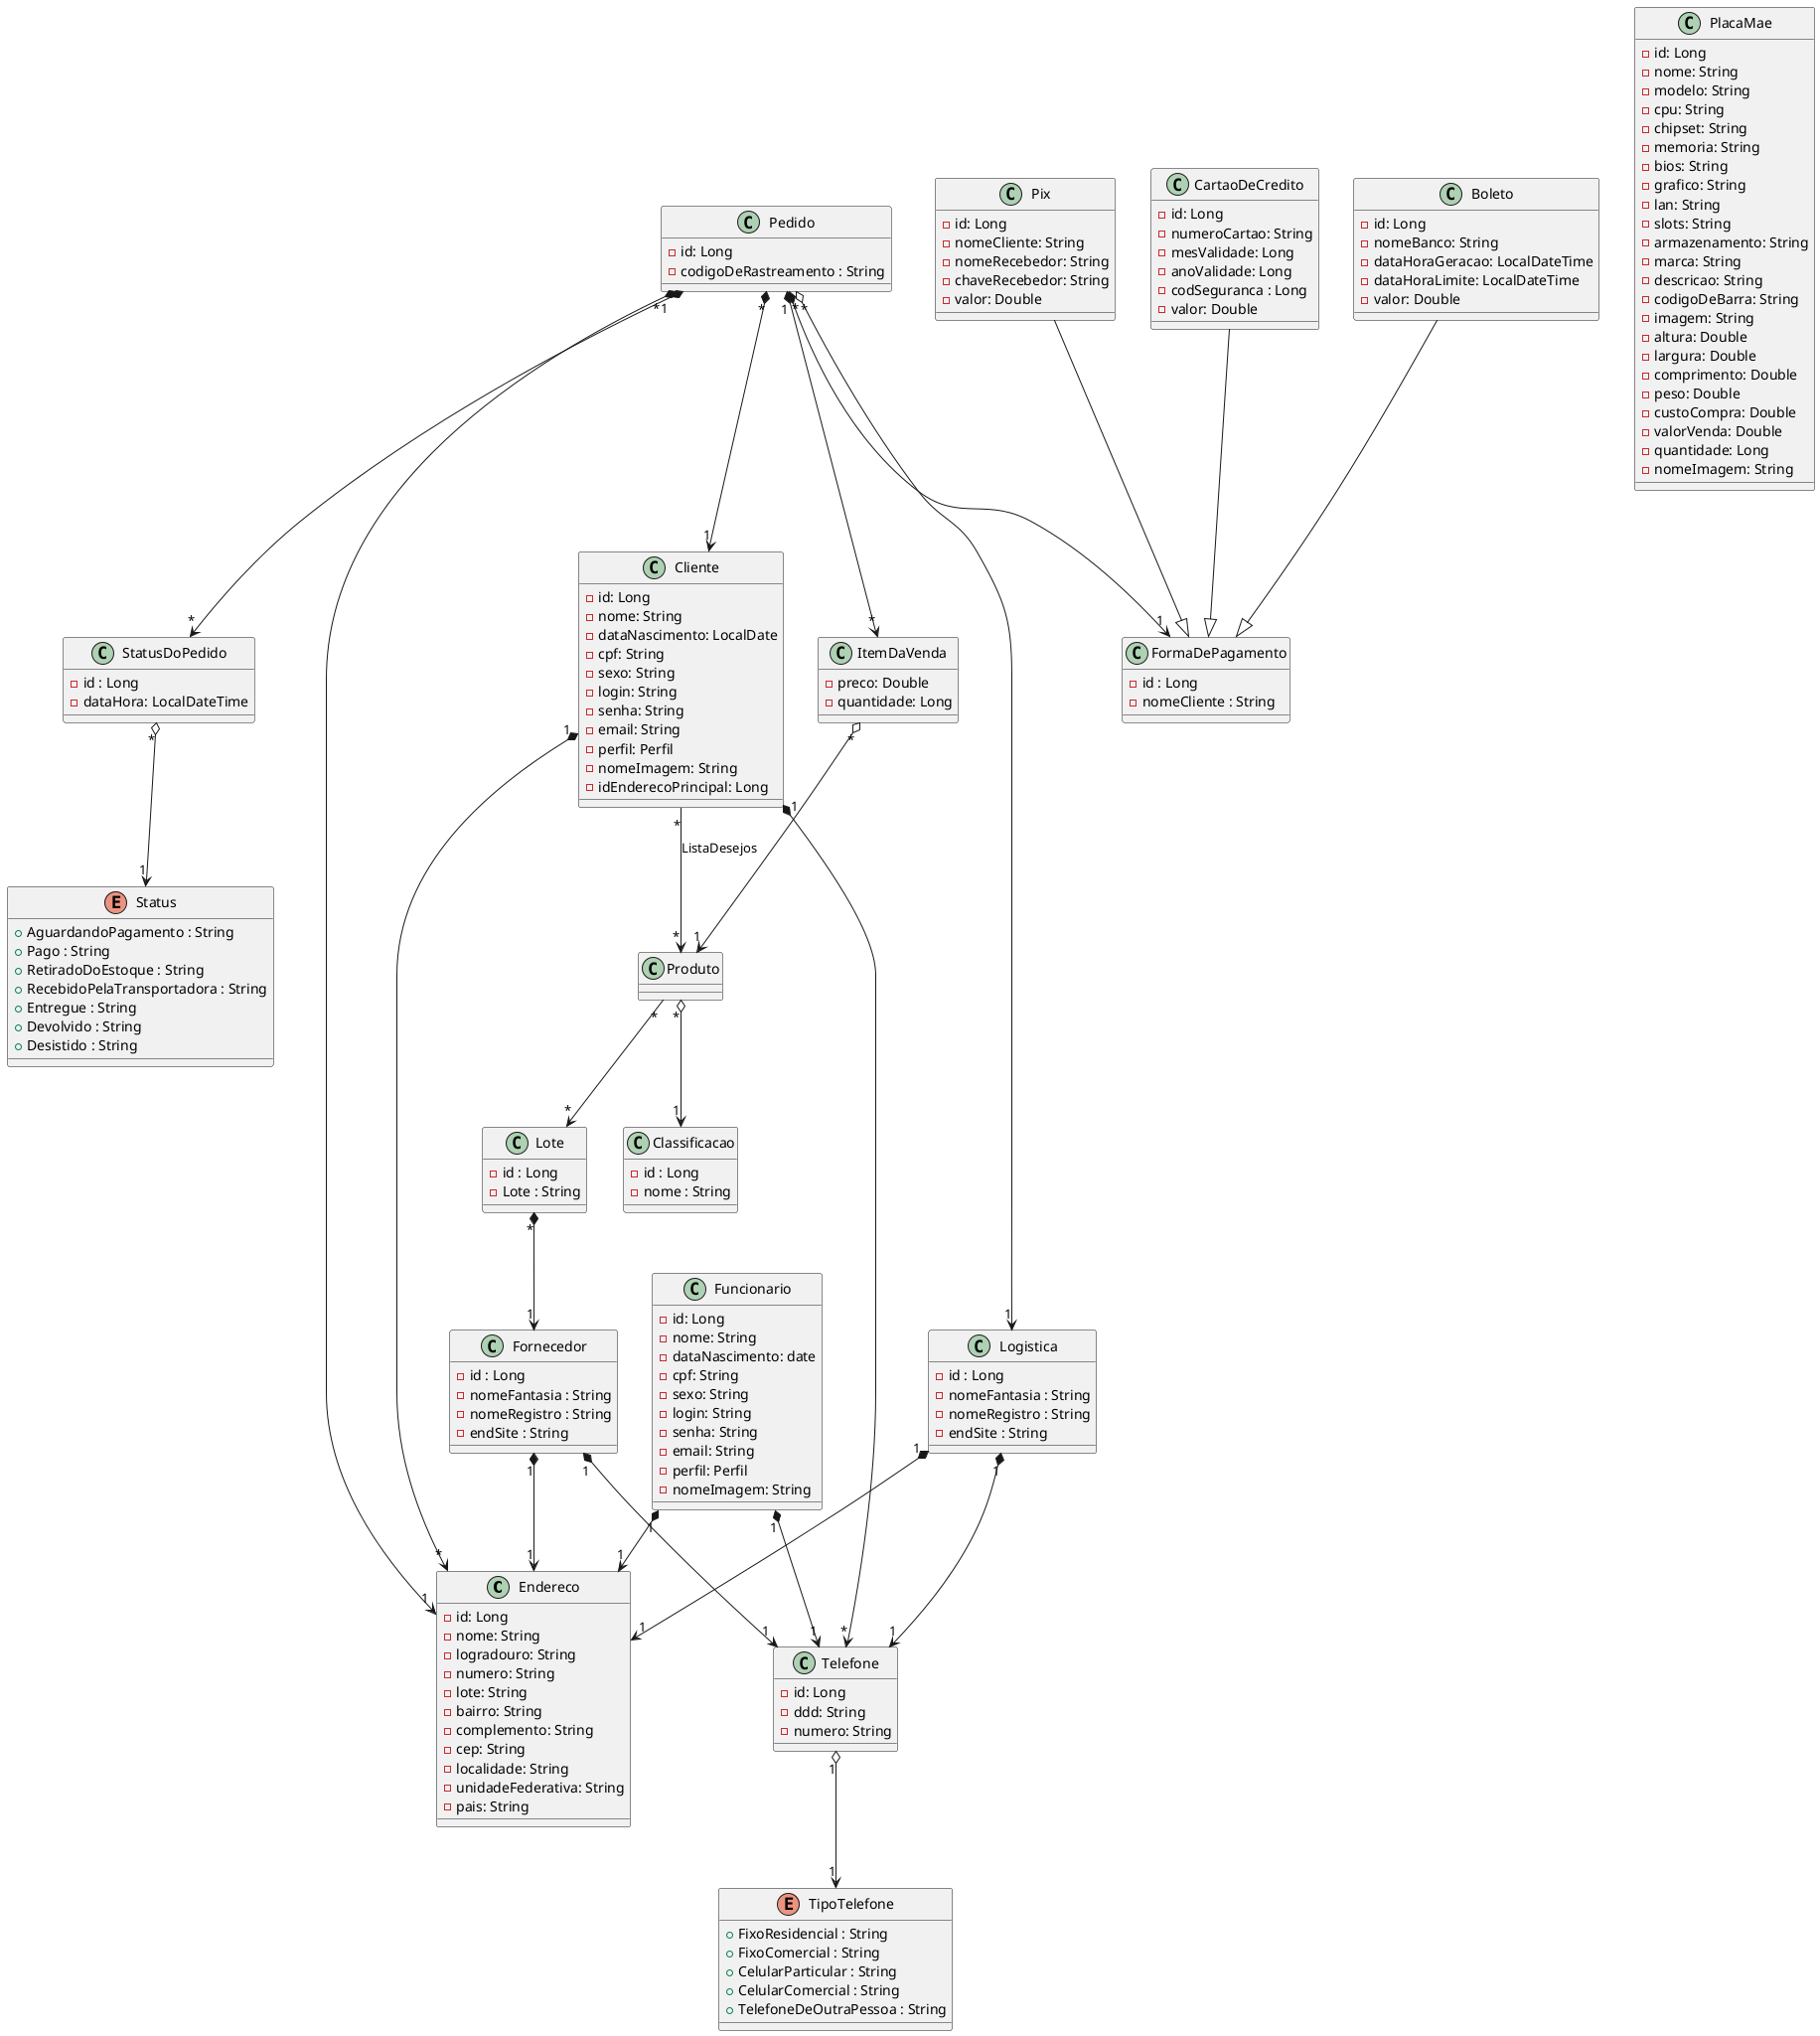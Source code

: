 @startuml Desenho

class Endereco {
    - id: Long
    - nome: String
    - logradouro: String
    - numero: String
    - lote: String
    - bairro: String
    - complemento: String
    - cep: String
    - localidade: String
    - unidadeFederativa: String
    - pais: String
}

class Telefone {
    - id: Long
    - ddd: String
    - numero: String
}

class Cliente {
    - id: Long
    - nome: String
    - dataNascimento: LocalDate
    - cpf: String
    - sexo: String
    - login: String
    - senha: String
    - email: String
    - perfil: Perfil
    - nomeImagem: String
    - idEnderecoPrincipal: Long
}

class Funcionario {
    - id: Long
    - nome: String
    - dataNascimento: date
    - cpf: String
    - sexo: String
    - login: String
    - senha: String
    - email: String
    - perfil: Perfil
    - nomeImagem: String
}

class PlacaMae {
    - id: Long
    - nome: String
    - modelo: String
    - cpu: String
    - chipset: String
    - memoria: String
    - bios: String
    - grafico: String
    - lan: String
    - slots: String
    - armazenamento: String
    - marca: String
    - descricao: String
    - codigoDeBarra: String
    - imagem: String
    - altura: Double
    - largura: Double
    - comprimento: Double
    - peso: Double
    - custoCompra: Double
    - valorVenda: Double
    - quantidade: Long
    - nomeImagem: String
}

class Lote {
    - id : Long
    - Lote : String
}

class Pedido {
    - id: Long
    - codigoDeRastreamento : String
}

class ItemDaVenda {
    - preco: Double
    - quantidade: Long
}

class Pix {
    - id: Long
    - nomeCliente: String
    - nomeRecebedor: String
    - chaveRecebedor: String
    - valor: Double
}

class CartaoDeCredito {
    - id: Long
    - numeroCartao: String
    - mesValidade: Long
    - anoValidade: Long
    - codSeguranca : Long
    - valor: Double
}

class Boleto {
    - id: Long
    - nomeBanco: String
    - dataHoraGeracao: LocalDateTime
    - dataHoraLimite: LocalDateTime
    - valor: Double
}

class FormaDePagamento {
    - id : Long
    - nomeCliente : String
}

enum Status {
    + AguardandoPagamento : String
    + Pago : String
    + RetiradoDoEstoque : String
    + RecebidoPelaTransportadora : String
    + Entregue : String
    + Devolvido : String
    + Desistido : String
}

enum TipoTelefone {
    + FixoResidencial : String
    + FixoComercial : String
    + CelularParticular : String
    + CelularComercial : String
    + TelefoneDeOutraPessoa : String
}

class StatusDoPedido {
    - id : Long
    - dataHora: LocalDateTime
}

class Logistica {
    - id : Long
    - nomeFantasia : String
    - nomeRegistro : String
    - endSite : String
}

class Fornecedor {
    - id : Long
    - nomeFantasia : String
    - nomeRegistro : String
    - endSite : String
}

class Classificacao {
    - id : Long
    - nome : String
}

Cliente "1" *--> "*" Endereco
Cliente "1" *--> "*" Telefone
Funcionario "1" *--> "1" Endereco
Funcionario "1" *--> "1" Telefone
Pedido "*" *--> "1" Endereco
Pedido "1" *--> "*" ItemDaVenda
ItemDaVenda "*" o--> "1" Produto
Cliente "*" --> "*" Produto : ListaDesejos
Pix  --|> FormaDePagamento
CartaoDeCredito --|> FormaDePagamento
Boleto --|> FormaDePagamento
Pedido "1" *--> "*" StatusDoPedido
StatusDoPedido "*" o--> "1" Status
Telefone "1" o--> "1" TipoTelefone
Pedido "*" *--> "1" Cliente
Produto "*" o--> "1" Classificacao
Pedido "*" *--> "1" FormaDePagamento
Pedido "*" o--> "1" Logistica
Produto "*" --> "*" Lote
Lote "*" *--> "1" Fornecedor
Logistica "1" *--> "1" Endereco
Logistica "1" *--> "1" Telefone
Fornecedor "1" *--> "1" Endereco
Fornecedor "1" *--> "1" Telefone

@enduml